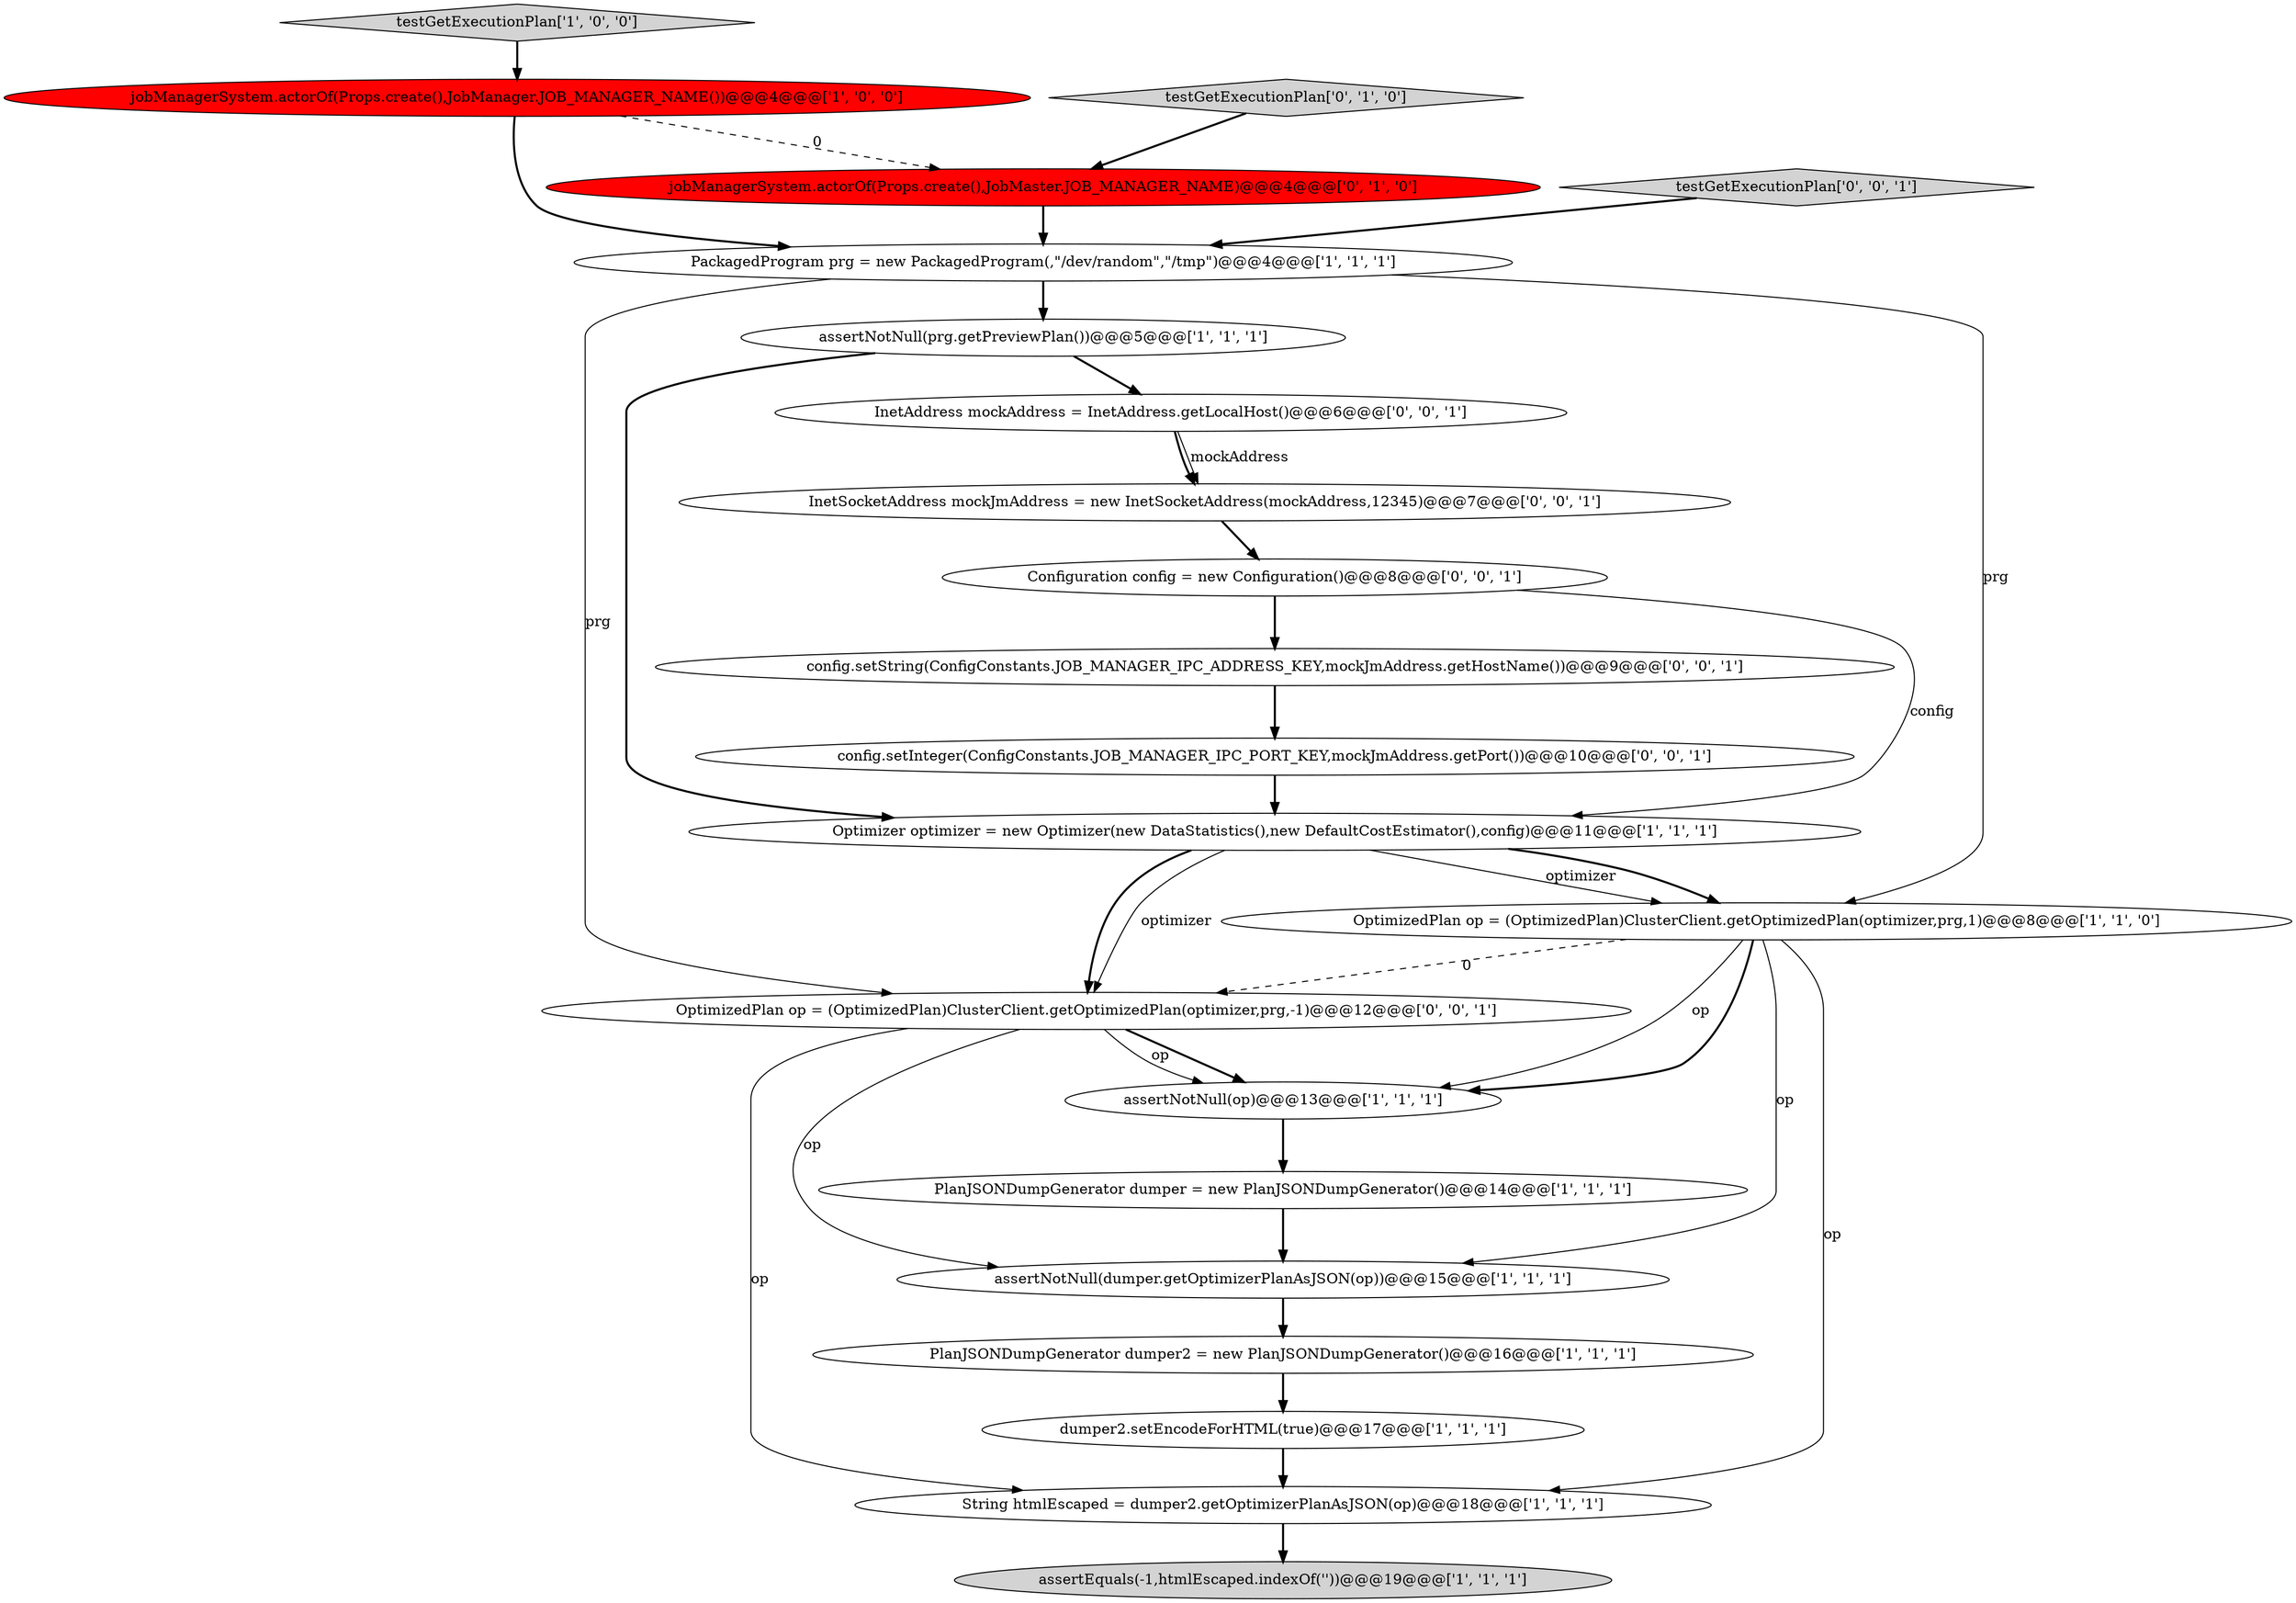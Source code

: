 digraph {
10 [style = filled, label = "assertEquals(-1,htmlEscaped.indexOf('\'))@@@19@@@['1', '1', '1']", fillcolor = lightgray, shape = ellipse image = "AAA0AAABBB1BBB"];
12 [style = filled, label = "assertNotNull(dumper.getOptimizerPlanAsJSON(op))@@@15@@@['1', '1', '1']", fillcolor = white, shape = ellipse image = "AAA0AAABBB1BBB"];
8 [style = filled, label = "PlanJSONDumpGenerator dumper2 = new PlanJSONDumpGenerator()@@@16@@@['1', '1', '1']", fillcolor = white, shape = ellipse image = "AAA0AAABBB1BBB"];
15 [style = filled, label = "Configuration config = new Configuration()@@@8@@@['0', '0', '1']", fillcolor = white, shape = ellipse image = "AAA0AAABBB3BBB"];
18 [style = filled, label = "InetSocketAddress mockJmAddress = new InetSocketAddress(mockAddress,12345)@@@7@@@['0', '0', '1']", fillcolor = white, shape = ellipse image = "AAA0AAABBB3BBB"];
5 [style = filled, label = "PlanJSONDumpGenerator dumper = new PlanJSONDumpGenerator()@@@14@@@['1', '1', '1']", fillcolor = white, shape = ellipse image = "AAA0AAABBB1BBB"];
21 [style = filled, label = "config.setInteger(ConfigConstants.JOB_MANAGER_IPC_PORT_KEY,mockJmAddress.getPort())@@@10@@@['0', '0', '1']", fillcolor = white, shape = ellipse image = "AAA0AAABBB3BBB"];
4 [style = filled, label = "Optimizer optimizer = new Optimizer(new DataStatistics(),new DefaultCostEstimator(),config)@@@11@@@['1', '1', '1']", fillcolor = white, shape = ellipse image = "AAA0AAABBB1BBB"];
6 [style = filled, label = "PackagedProgram prg = new PackagedProgram(,\"/dev/random\",\"/tmp\")@@@4@@@['1', '1', '1']", fillcolor = white, shape = ellipse image = "AAA0AAABBB1BBB"];
13 [style = filled, label = "jobManagerSystem.actorOf(Props.create(),JobMaster.JOB_MANAGER_NAME)@@@4@@@['0', '1', '0']", fillcolor = red, shape = ellipse image = "AAA1AAABBB2BBB"];
19 [style = filled, label = "InetAddress mockAddress = InetAddress.getLocalHost()@@@6@@@['0', '0', '1']", fillcolor = white, shape = ellipse image = "AAA0AAABBB3BBB"];
2 [style = filled, label = "jobManagerSystem.actorOf(Props.create(),JobManager.JOB_MANAGER_NAME())@@@4@@@['1', '0', '0']", fillcolor = red, shape = ellipse image = "AAA1AAABBB1BBB"];
9 [style = filled, label = "dumper2.setEncodeForHTML(true)@@@17@@@['1', '1', '1']", fillcolor = white, shape = ellipse image = "AAA0AAABBB1BBB"];
17 [style = filled, label = "config.setString(ConfigConstants.JOB_MANAGER_IPC_ADDRESS_KEY,mockJmAddress.getHostName())@@@9@@@['0', '0', '1']", fillcolor = white, shape = ellipse image = "AAA0AAABBB3BBB"];
7 [style = filled, label = "assertNotNull(prg.getPreviewPlan())@@@5@@@['1', '1', '1']", fillcolor = white, shape = ellipse image = "AAA0AAABBB1BBB"];
16 [style = filled, label = "OptimizedPlan op = (OptimizedPlan)ClusterClient.getOptimizedPlan(optimizer,prg,-1)@@@12@@@['0', '0', '1']", fillcolor = white, shape = ellipse image = "AAA0AAABBB3BBB"];
0 [style = filled, label = "String htmlEscaped = dumper2.getOptimizerPlanAsJSON(op)@@@18@@@['1', '1', '1']", fillcolor = white, shape = ellipse image = "AAA0AAABBB1BBB"];
3 [style = filled, label = "assertNotNull(op)@@@13@@@['1', '1', '1']", fillcolor = white, shape = ellipse image = "AAA0AAABBB1BBB"];
14 [style = filled, label = "testGetExecutionPlan['0', '1', '0']", fillcolor = lightgray, shape = diamond image = "AAA0AAABBB2BBB"];
20 [style = filled, label = "testGetExecutionPlan['0', '0', '1']", fillcolor = lightgray, shape = diamond image = "AAA0AAABBB3BBB"];
11 [style = filled, label = "OptimizedPlan op = (OptimizedPlan)ClusterClient.getOptimizedPlan(optimizer,prg,1)@@@8@@@['1', '1', '0']", fillcolor = white, shape = ellipse image = "AAA0AAABBB1BBB"];
1 [style = filled, label = "testGetExecutionPlan['1', '0', '0']", fillcolor = lightgray, shape = diamond image = "AAA0AAABBB1BBB"];
16->3 [style = bold, label=""];
19->18 [style = bold, label=""];
16->0 [style = solid, label="op"];
9->0 [style = bold, label=""];
16->12 [style = solid, label="op"];
11->16 [style = dashed, label="0"];
2->6 [style = bold, label=""];
18->15 [style = bold, label=""];
6->11 [style = solid, label="prg"];
7->4 [style = bold, label=""];
20->6 [style = bold, label=""];
16->3 [style = solid, label="op"];
11->0 [style = solid, label="op"];
15->17 [style = bold, label=""];
3->5 [style = bold, label=""];
0->10 [style = bold, label=""];
4->11 [style = solid, label="optimizer"];
19->18 [style = solid, label="mockAddress"];
11->12 [style = solid, label="op"];
5->12 [style = bold, label=""];
11->3 [style = bold, label=""];
6->16 [style = solid, label="prg"];
12->8 [style = bold, label=""];
2->13 [style = dashed, label="0"];
15->4 [style = solid, label="config"];
8->9 [style = bold, label=""];
11->3 [style = solid, label="op"];
1->2 [style = bold, label=""];
14->13 [style = bold, label=""];
13->6 [style = bold, label=""];
6->7 [style = bold, label=""];
4->11 [style = bold, label=""];
7->19 [style = bold, label=""];
17->21 [style = bold, label=""];
4->16 [style = solid, label="optimizer"];
4->16 [style = bold, label=""];
21->4 [style = bold, label=""];
}
